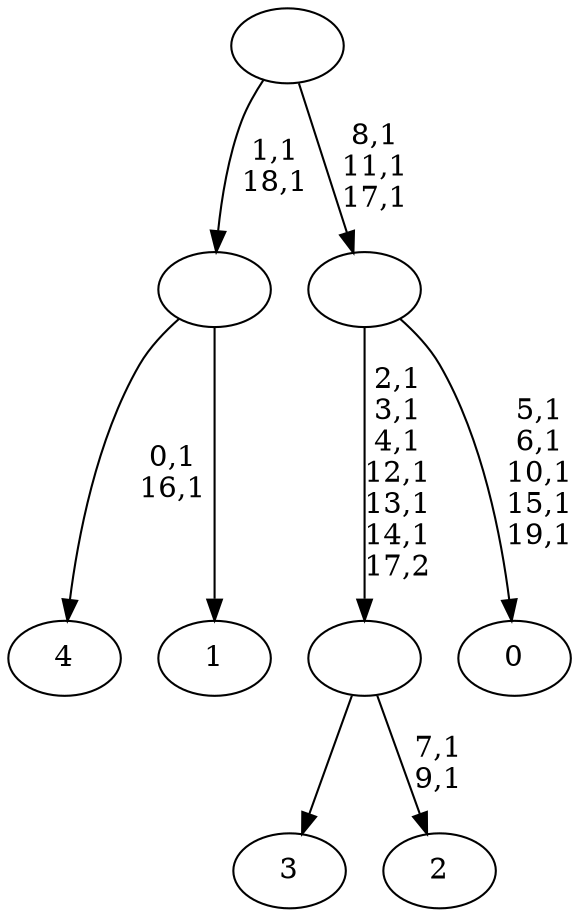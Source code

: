 digraph T {
	25 [label="4"]
	22 [label="3"]
	21 [label="2"]
	18 [label=""]
	12 [label="1"]
	11 [label=""]
	9 [label="0"]
	3 [label=""]
	0 [label=""]
	18 -> 21 [label="7,1\n9,1"]
	18 -> 22 [label=""]
	11 -> 25 [label="0,1\n16,1"]
	11 -> 12 [label=""]
	3 -> 9 [label="5,1\n6,1\n10,1\n15,1\n19,1"]
	3 -> 18 [label="2,1\n3,1\n4,1\n12,1\n13,1\n14,1\n17,2"]
	0 -> 3 [label="8,1\n11,1\n17,1"]
	0 -> 11 [label="1,1\n18,1"]
}
